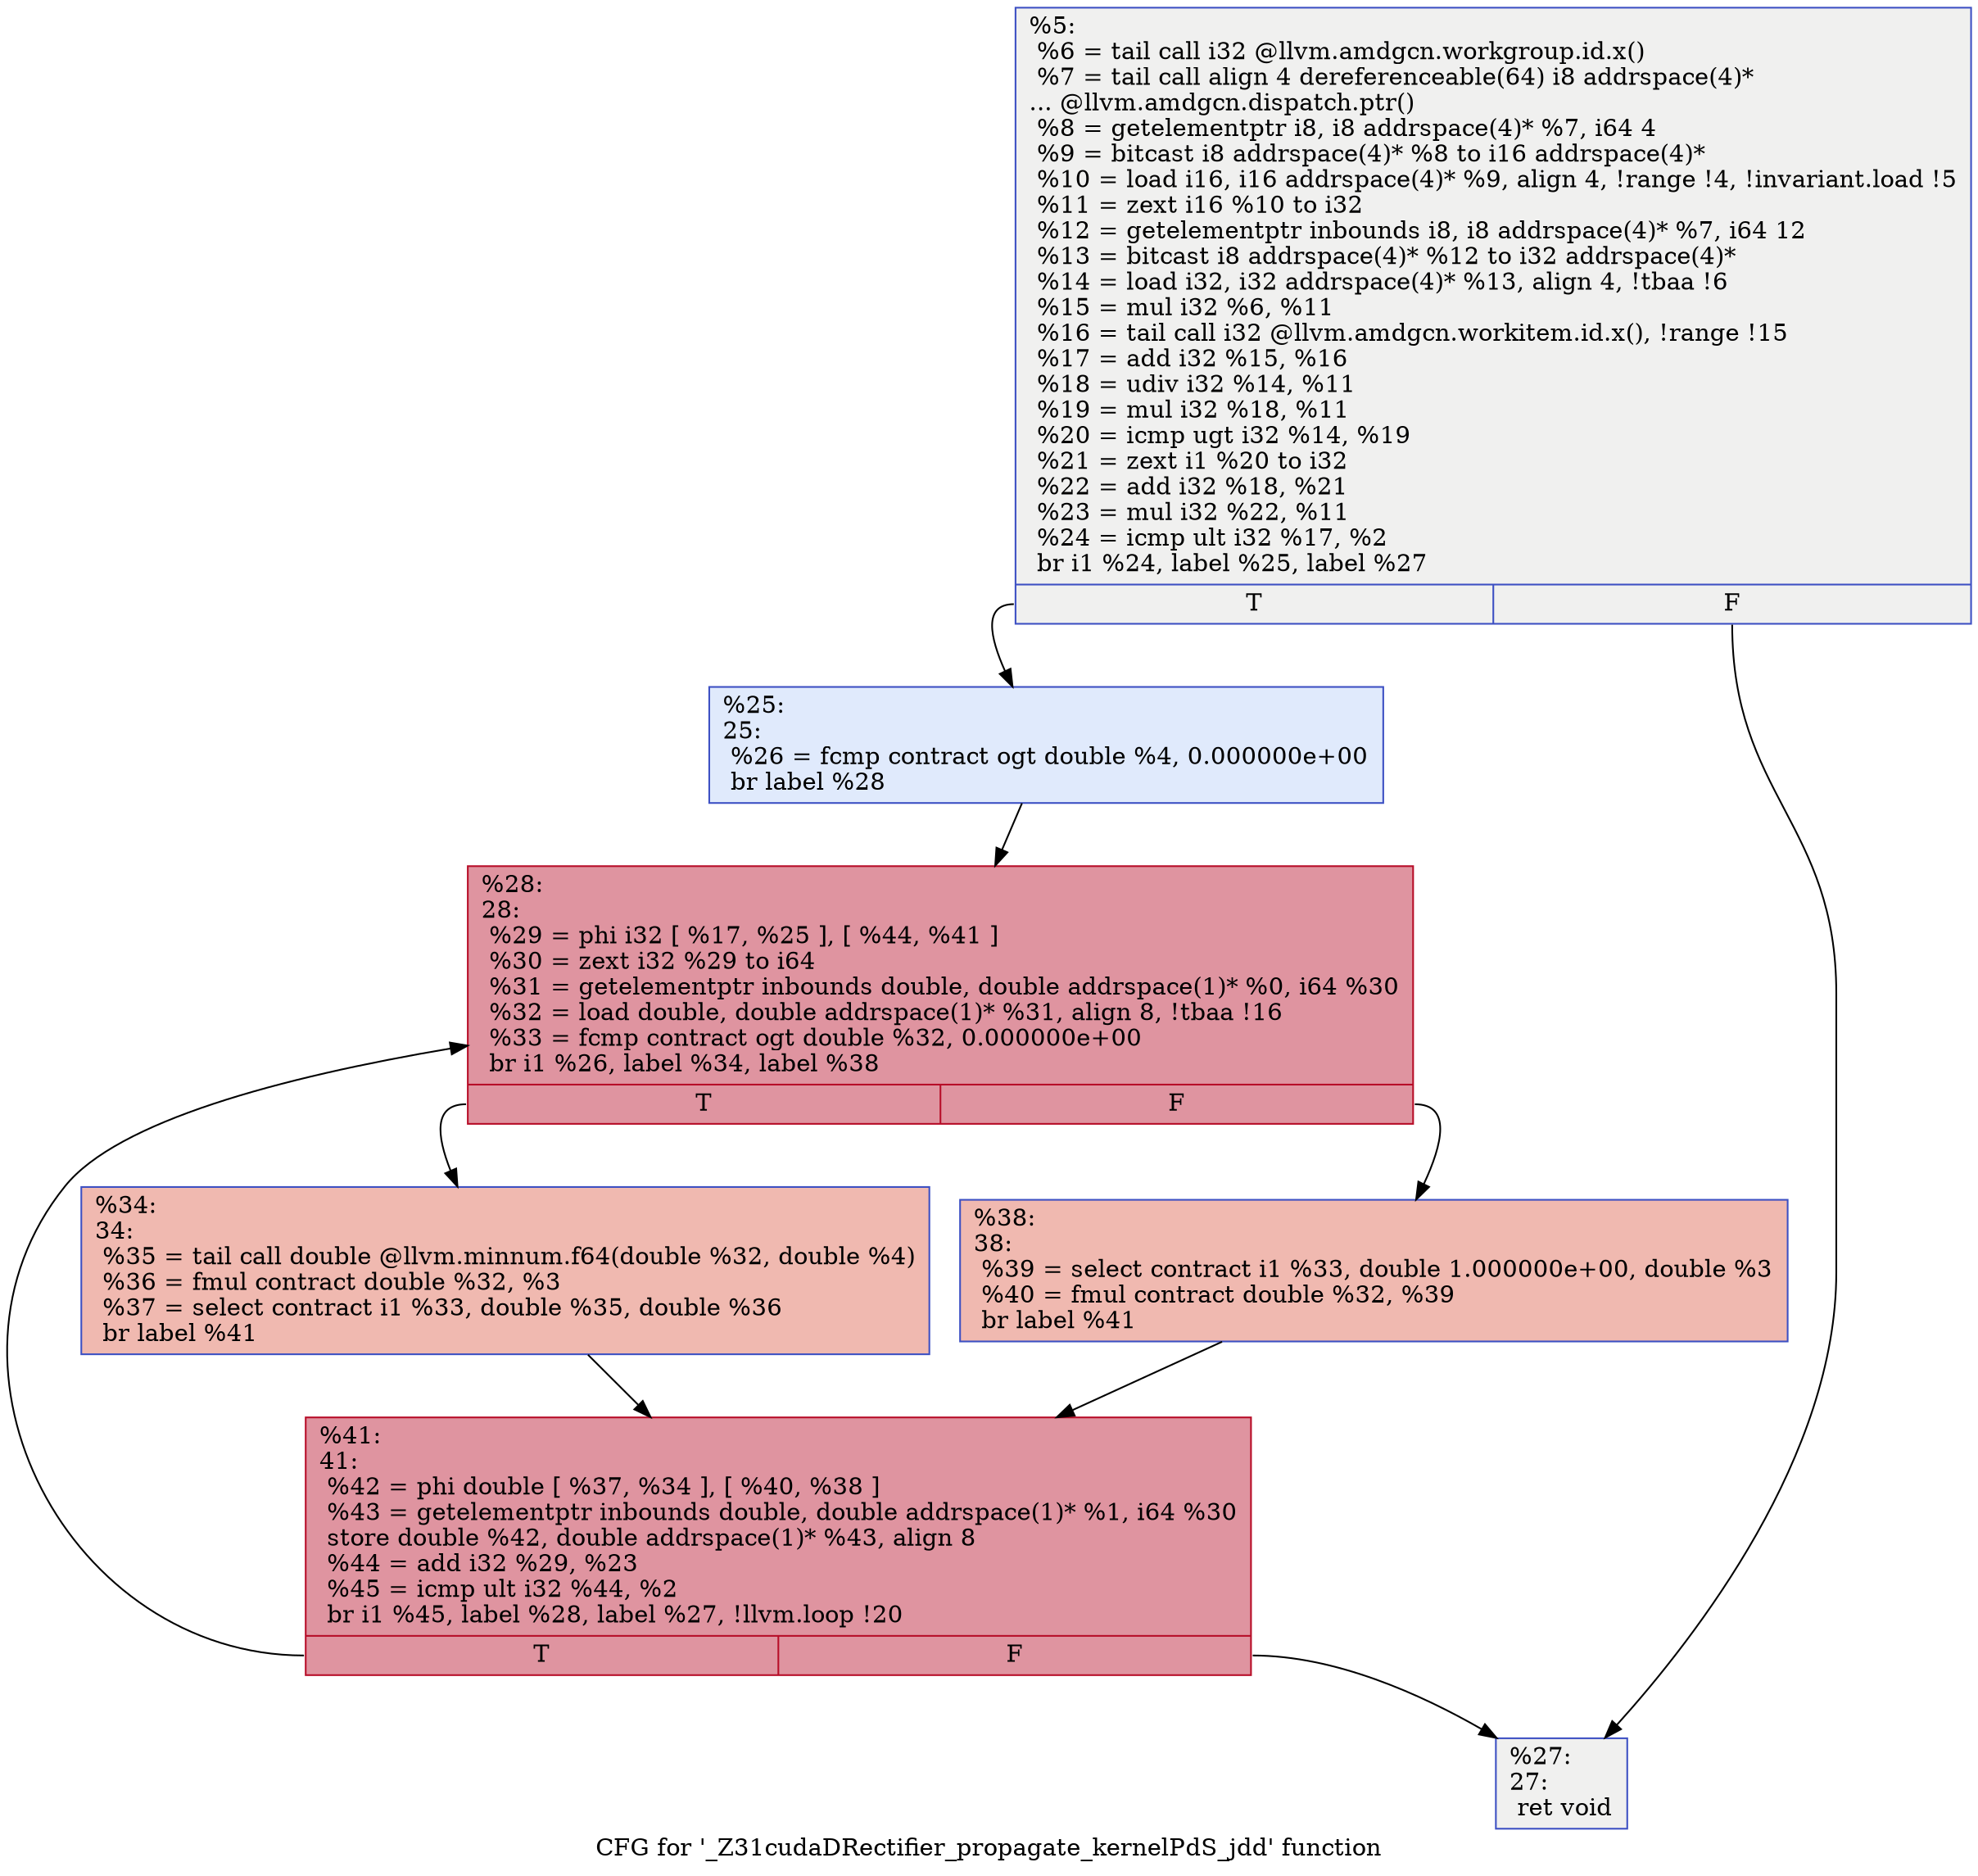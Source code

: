 digraph "CFG for '_Z31cudaDRectifier_propagate_kernelPdS_jdd' function" {
	label="CFG for '_Z31cudaDRectifier_propagate_kernelPdS_jdd' function";

	Node0x56df890 [shape=record,color="#3d50c3ff", style=filled, fillcolor="#dedcdb70",label="{%5:\l  %6 = tail call i32 @llvm.amdgcn.workgroup.id.x()\l  %7 = tail call align 4 dereferenceable(64) i8 addrspace(4)*\l... @llvm.amdgcn.dispatch.ptr()\l  %8 = getelementptr i8, i8 addrspace(4)* %7, i64 4\l  %9 = bitcast i8 addrspace(4)* %8 to i16 addrspace(4)*\l  %10 = load i16, i16 addrspace(4)* %9, align 4, !range !4, !invariant.load !5\l  %11 = zext i16 %10 to i32\l  %12 = getelementptr inbounds i8, i8 addrspace(4)* %7, i64 12\l  %13 = bitcast i8 addrspace(4)* %12 to i32 addrspace(4)*\l  %14 = load i32, i32 addrspace(4)* %13, align 4, !tbaa !6\l  %15 = mul i32 %6, %11\l  %16 = tail call i32 @llvm.amdgcn.workitem.id.x(), !range !15\l  %17 = add i32 %15, %16\l  %18 = udiv i32 %14, %11\l  %19 = mul i32 %18, %11\l  %20 = icmp ugt i32 %14, %19\l  %21 = zext i1 %20 to i32\l  %22 = add i32 %18, %21\l  %23 = mul i32 %22, %11\l  %24 = icmp ult i32 %17, %2\l  br i1 %24, label %25, label %27\l|{<s0>T|<s1>F}}"];
	Node0x56df890:s0 -> Node0x56e1e40;
	Node0x56df890:s1 -> Node0x56e1ed0;
	Node0x56e1e40 [shape=record,color="#3d50c3ff", style=filled, fillcolor="#b9d0f970",label="{%25:\l25:                                               \l  %26 = fcmp contract ogt double %4, 0.000000e+00\l  br label %28\l}"];
	Node0x56e1e40 -> Node0x56e2ab0;
	Node0x56e1ed0 [shape=record,color="#3d50c3ff", style=filled, fillcolor="#dedcdb70",label="{%27:\l27:                                               \l  ret void\l}"];
	Node0x56e2ab0 [shape=record,color="#b70d28ff", style=filled, fillcolor="#b70d2870",label="{%28:\l28:                                               \l  %29 = phi i32 [ %17, %25 ], [ %44, %41 ]\l  %30 = zext i32 %29 to i64\l  %31 = getelementptr inbounds double, double addrspace(1)* %0, i64 %30\l  %32 = load double, double addrspace(1)* %31, align 8, !tbaa !16\l  %33 = fcmp contract ogt double %32, 0.000000e+00\l  br i1 %26, label %34, label %38\l|{<s0>T|<s1>F}}"];
	Node0x56e2ab0:s0 -> Node0x56e19f0;
	Node0x56e2ab0:s1 -> Node0x56e3240;
	Node0x56e19f0 [shape=record,color="#3d50c3ff", style=filled, fillcolor="#de614d70",label="{%34:\l34:                                               \l  %35 = tail call double @llvm.minnum.f64(double %32, double %4)\l  %36 = fmul contract double %32, %3\l  %37 = select contract i1 %33, double %35, double %36\l  br label %41\l}"];
	Node0x56e19f0 -> Node0x56e2c00;
	Node0x56e3240 [shape=record,color="#3d50c3ff", style=filled, fillcolor="#de614d70",label="{%38:\l38:                                               \l  %39 = select contract i1 %33, double 1.000000e+00, double %3\l  %40 = fmul contract double %32, %39\l  br label %41\l}"];
	Node0x56e3240 -> Node0x56e2c00;
	Node0x56e2c00 [shape=record,color="#b70d28ff", style=filled, fillcolor="#b70d2870",label="{%41:\l41:                                               \l  %42 = phi double [ %37, %34 ], [ %40, %38 ]\l  %43 = getelementptr inbounds double, double addrspace(1)* %1, i64 %30\l  store double %42, double addrspace(1)* %43, align 8\l  %44 = add i32 %29, %23\l  %45 = icmp ult i32 %44, %2\l  br i1 %45, label %28, label %27, !llvm.loop !20\l|{<s0>T|<s1>F}}"];
	Node0x56e2c00:s0 -> Node0x56e2ab0;
	Node0x56e2c00:s1 -> Node0x56e1ed0;
}
